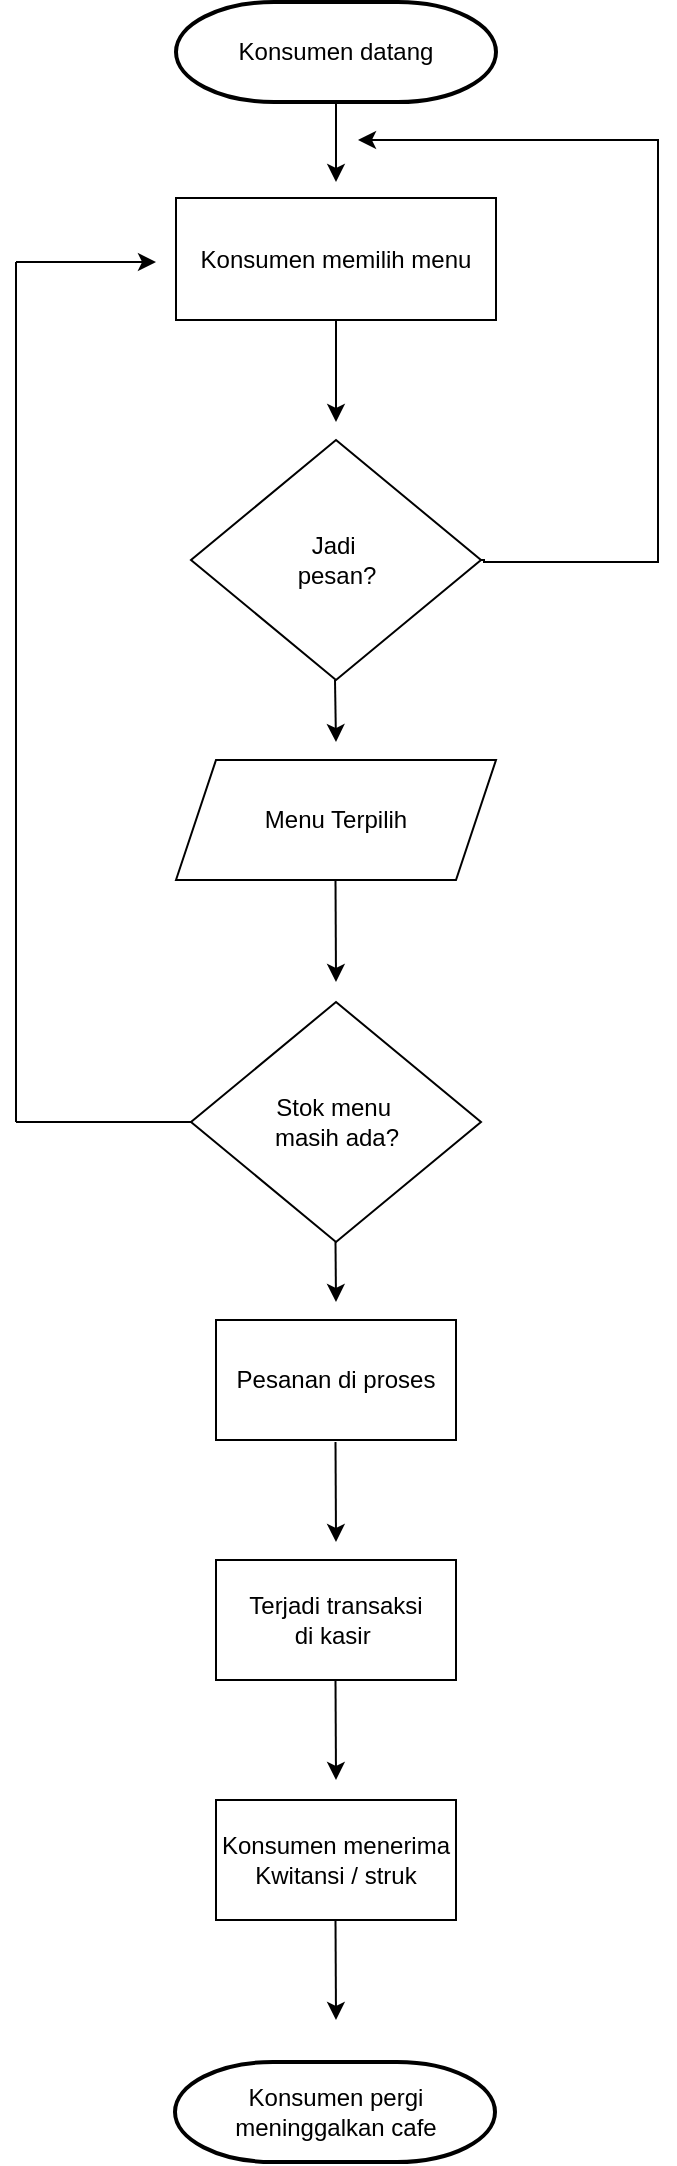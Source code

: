 <mxfile version="21.6.9" type="device" pages="6">
  <diagram id="Z756x43-DZ749pd4I7UL" name="Page-1">
    <mxGraphModel dx="1434" dy="780" grid="1" gridSize="10" guides="1" tooltips="1" connect="1" arrows="1" fold="1" page="1" pageScale="1" pageWidth="850" pageHeight="1100" math="0" shadow="0">
      <root>
        <mxCell id="0" />
        <mxCell id="1" parent="0" />
        <mxCell id="pgGPq2Z8AKNx21E-1-q1-2" value="Konsumen datang" style="strokeWidth=2;html=1;shape=mxgraph.flowchart.terminator;whiteSpace=wrap;" parent="1" vertex="1">
          <mxGeometry x="320" y="40" width="160" height="50" as="geometry" />
        </mxCell>
        <mxCell id="pgGPq2Z8AKNx21E-1-q1-4" value="" style="endArrow=classic;html=1;rounded=0;exitX=0.5;exitY=1;exitDx=0;exitDy=0;exitPerimeter=0;" parent="1" source="pgGPq2Z8AKNx21E-1-q1-2" edge="1">
          <mxGeometry width="50" height="50" relative="1" as="geometry">
            <mxPoint x="330" y="130" as="sourcePoint" />
            <mxPoint x="400" y="130" as="targetPoint" />
          </mxGeometry>
        </mxCell>
        <mxCell id="pgGPq2Z8AKNx21E-1-q1-5" value="Konsumen memilih menu" style="rounded=0;whiteSpace=wrap;html=1;" parent="1" vertex="1">
          <mxGeometry x="320" y="138" width="160" height="61" as="geometry" />
        </mxCell>
        <mxCell id="pgGPq2Z8AKNx21E-1-q1-6" value="" style="endArrow=classic;html=1;rounded=0;exitX=0.5;exitY=1;exitDx=0;exitDy=0;exitPerimeter=0;" parent="1" edge="1">
          <mxGeometry width="50" height="50" relative="1" as="geometry">
            <mxPoint x="400" y="199" as="sourcePoint" />
            <mxPoint x="400" y="250" as="targetPoint" />
          </mxGeometry>
        </mxCell>
        <mxCell id="pgGPq2Z8AKNx21E-1-q1-8" value="Jadi&amp;nbsp;&lt;br&gt;pesan?" style="rhombus;whiteSpace=wrap;html=1;" parent="1" vertex="1">
          <mxGeometry x="327.5" y="259" width="145" height="120" as="geometry" />
        </mxCell>
        <mxCell id="pgGPq2Z8AKNx21E-1-q1-9" value="" style="edgeStyle=segmentEdgeStyle;endArrow=classic;html=1;rounded=0;" parent="1" source="pgGPq2Z8AKNx21E-1-q1-8" edge="1">
          <mxGeometry width="50" height="50" relative="1" as="geometry">
            <mxPoint x="471" y="389" as="sourcePoint" />
            <mxPoint x="411" y="109" as="targetPoint" />
            <Array as="points">
              <mxPoint x="474" y="319" />
              <mxPoint x="561" y="320" />
              <mxPoint x="561" y="109" />
            </Array>
          </mxGeometry>
        </mxCell>
        <mxCell id="pgGPq2Z8AKNx21E-1-q1-10" value="" style="endArrow=classic;html=1;rounded=0;exitX=0.5;exitY=1;exitDx=0;exitDy=0;exitPerimeter=0;" parent="1" edge="1">
          <mxGeometry width="50" height="50" relative="1" as="geometry">
            <mxPoint x="399.5" y="379" as="sourcePoint" />
            <mxPoint x="400" y="410" as="targetPoint" />
          </mxGeometry>
        </mxCell>
        <mxCell id="pgGPq2Z8AKNx21E-1-q1-11" value="Menu Terpilih" style="shape=parallelogram;perimeter=parallelogramPerimeter;whiteSpace=wrap;html=1;fixedSize=1;" parent="1" vertex="1">
          <mxGeometry x="320" y="419" width="160" height="60" as="geometry" />
        </mxCell>
        <mxCell id="pgGPq2Z8AKNx21E-1-q1-13" value="Stok menu&amp;nbsp;&lt;br&gt;masih ada?" style="rhombus;whiteSpace=wrap;html=1;" parent="1" vertex="1">
          <mxGeometry x="327.5" y="540" width="145" height="120" as="geometry" />
        </mxCell>
        <mxCell id="pgGPq2Z8AKNx21E-1-q1-14" value="" style="endArrow=classic;html=1;rounded=0;exitX=0.5;exitY=1;exitDx=0;exitDy=0;exitPerimeter=0;" parent="1" edge="1">
          <mxGeometry width="50" height="50" relative="1" as="geometry">
            <mxPoint x="399.75" y="479" as="sourcePoint" />
            <mxPoint x="400" y="530" as="targetPoint" />
          </mxGeometry>
        </mxCell>
        <mxCell id="pgGPq2Z8AKNx21E-1-q1-15" value="" style="endArrow=classic;html=1;rounded=0;exitX=0.5;exitY=1;exitDx=0;exitDy=0;exitPerimeter=0;" parent="1" edge="1">
          <mxGeometry width="50" height="50" relative="1" as="geometry">
            <mxPoint x="399.75" y="660" as="sourcePoint" />
            <mxPoint x="400" y="690" as="targetPoint" />
          </mxGeometry>
        </mxCell>
        <mxCell id="pgGPq2Z8AKNx21E-1-q1-16" value="Pesanan di proses" style="rounded=0;whiteSpace=wrap;html=1;" parent="1" vertex="1">
          <mxGeometry x="340" y="699" width="120" height="60" as="geometry" />
        </mxCell>
        <mxCell id="pgGPq2Z8AKNx21E-1-q1-17" value="" style="endArrow=classic;html=1;rounded=0;exitX=0.5;exitY=1;exitDx=0;exitDy=0;exitPerimeter=0;" parent="1" edge="1">
          <mxGeometry width="50" height="50" relative="1" as="geometry">
            <mxPoint x="399.75" y="760" as="sourcePoint" />
            <mxPoint x="400" y="810" as="targetPoint" />
          </mxGeometry>
        </mxCell>
        <mxCell id="pgGPq2Z8AKNx21E-1-q1-18" value="Terjadi transaksi&lt;br&gt;di kasir&amp;nbsp;" style="rounded=0;whiteSpace=wrap;html=1;" parent="1" vertex="1">
          <mxGeometry x="340" y="819" width="120" height="60" as="geometry" />
        </mxCell>
        <mxCell id="pgGPq2Z8AKNx21E-1-q1-20" value="" style="endArrow=classic;html=1;rounded=0;exitX=0.5;exitY=1;exitDx=0;exitDy=0;exitPerimeter=0;" parent="1" edge="1">
          <mxGeometry width="50" height="50" relative="1" as="geometry">
            <mxPoint x="399.75" y="879" as="sourcePoint" />
            <mxPoint x="400" y="929" as="targetPoint" />
          </mxGeometry>
        </mxCell>
        <mxCell id="pgGPq2Z8AKNx21E-1-q1-21" value="Konsumen menerima&lt;br&gt;Kwitansi / struk" style="rounded=0;whiteSpace=wrap;html=1;" parent="1" vertex="1">
          <mxGeometry x="340" y="939" width="120" height="60" as="geometry" />
        </mxCell>
        <mxCell id="pgGPq2Z8AKNx21E-1-q1-22" value="" style="endArrow=classic;html=1;rounded=0;exitX=0.5;exitY=1;exitDx=0;exitDy=0;exitPerimeter=0;" parent="1" edge="1">
          <mxGeometry width="50" height="50" relative="1" as="geometry">
            <mxPoint x="399.75" y="999" as="sourcePoint" />
            <mxPoint x="400" y="1049" as="targetPoint" />
          </mxGeometry>
        </mxCell>
        <mxCell id="pgGPq2Z8AKNx21E-1-q1-23" value="Konsumen pergi meninggalkan cafe" style="strokeWidth=2;html=1;shape=mxgraph.flowchart.terminator;whiteSpace=wrap;" parent="1" vertex="1">
          <mxGeometry x="319.5" y="1070" width="160" height="50" as="geometry" />
        </mxCell>
        <mxCell id="pgGPq2Z8AKNx21E-1-q1-25" value="" style="endArrow=classic;html=1;rounded=0;" parent="1" edge="1">
          <mxGeometry width="50" height="50" relative="1" as="geometry">
            <mxPoint x="240" y="170" as="sourcePoint" />
            <mxPoint x="310" y="170" as="targetPoint" />
          </mxGeometry>
        </mxCell>
        <mxCell id="pgGPq2Z8AKNx21E-1-q1-27" value="" style="endArrow=none;html=1;rounded=0;" parent="1" edge="1">
          <mxGeometry width="50" height="50" relative="1" as="geometry">
            <mxPoint x="240" y="600" as="sourcePoint" />
            <mxPoint x="240" y="170" as="targetPoint" />
          </mxGeometry>
        </mxCell>
        <mxCell id="pgGPq2Z8AKNx21E-1-q1-28" value="" style="endArrow=none;html=1;rounded=0;entryX=0;entryY=0.5;entryDx=0;entryDy=0;" parent="1" target="pgGPq2Z8AKNx21E-1-q1-13" edge="1">
          <mxGeometry width="50" height="50" relative="1" as="geometry">
            <mxPoint x="240" y="600" as="sourcePoint" />
            <mxPoint x="290" y="550" as="targetPoint" />
          </mxGeometry>
        </mxCell>
      </root>
    </mxGraphModel>
  </diagram>
  <diagram id="pzgHM-iA_GO_rEAdLJRz" name="Page-3">
    <mxGraphModel dx="554" dy="1556" grid="1" gridSize="10" guides="1" tooltips="1" connect="1" arrows="1" fold="1" page="0" pageScale="1" pageWidth="850" pageHeight="1100" math="0" shadow="0">
      <root>
        <mxCell id="0" />
        <mxCell id="1" parent="0" />
        <mxCell id="xDpnUKjmT7deMHmzU6cJ-1" value="Mulai&amp;nbsp;" style="ellipse;whiteSpace=wrap;html=1;" vertex="1" parent="1">
          <mxGeometry x="1000" y="-720" width="160" height="80" as="geometry" />
        </mxCell>
        <mxCell id="xDpnUKjmT7deMHmzU6cJ-2" value="" style="endArrow=classic;html=1;rounded=0;exitX=0.5;exitY=1;exitDx=0;exitDy=0;" edge="1" parent="1" source="xDpnUKjmT7deMHmzU6cJ-1">
          <mxGeometry width="50" height="50" relative="1" as="geometry">
            <mxPoint x="1040" y="-340" as="sourcePoint" />
            <mxPoint x="1080" y="-590" as="targetPoint" />
          </mxGeometry>
        </mxCell>
        <mxCell id="xDpnUKjmT7deMHmzU6cJ-3" value="Masukan alas, tinggi&amp;nbsp;" style="shape=parallelogram;perimeter=parallelogramPerimeter;whiteSpace=wrap;html=1;fixedSize=1;" vertex="1" parent="1">
          <mxGeometry x="1000" y="-580" width="160" height="60" as="geometry" />
        </mxCell>
        <mxCell id="xDpnUKjmT7deMHmzU6cJ-4" value="" style="endArrow=classic;html=1;rounded=0;exitX=0.5;exitY=1;exitDx=0;exitDy=0;" edge="1" parent="1">
          <mxGeometry width="50" height="50" relative="1" as="geometry">
            <mxPoint x="1080" y="-520" as="sourcePoint" />
            <mxPoint x="1080" y="-470" as="targetPoint" />
          </mxGeometry>
        </mxCell>
        <mxCell id="xDpnUKjmT7deMHmzU6cJ-5" value="Hitung alas * tinggi" style="rounded=0;whiteSpace=wrap;html=1;" vertex="1" parent="1">
          <mxGeometry x="1000" y="-460" width="161" height="60" as="geometry" />
        </mxCell>
        <mxCell id="xDpnUKjmT7deMHmzU6cJ-6" value="" style="endArrow=classic;html=1;rounded=0;exitX=0.5;exitY=1;exitDx=0;exitDy=0;" edge="1" parent="1">
          <mxGeometry width="50" height="50" relative="1" as="geometry">
            <mxPoint x="1080" y="-400" as="sourcePoint" />
            <mxPoint x="1080" y="-350" as="targetPoint" />
          </mxGeometry>
        </mxCell>
        <mxCell id="xDpnUKjmT7deMHmzU6cJ-7" value="Cetak Luas&amp;nbsp;" style="shape=parallelogram;perimeter=parallelogramPerimeter;whiteSpace=wrap;html=1;fixedSize=1;" vertex="1" parent="1">
          <mxGeometry x="1000" y="-340" width="160" height="60" as="geometry" />
        </mxCell>
        <mxCell id="xDpnUKjmT7deMHmzU6cJ-8" value="" style="endArrow=classic;html=1;rounded=0;exitX=0.5;exitY=1;exitDx=0;exitDy=0;" edge="1" parent="1">
          <mxGeometry width="50" height="50" relative="1" as="geometry">
            <mxPoint x="1079.52" y="-280" as="sourcePoint" />
            <mxPoint x="1079.52" y="-230" as="targetPoint" />
          </mxGeometry>
        </mxCell>
        <mxCell id="xDpnUKjmT7deMHmzU6cJ-9" value="Selesai" style="ellipse;whiteSpace=wrap;html=1;" vertex="1" parent="1">
          <mxGeometry x="1001" y="-220" width="160" height="80" as="geometry" />
        </mxCell>
        <mxCell id="xDpnUKjmT7deMHmzU6cJ-10" value="Misal :&amp;nbsp;&lt;br&gt;Alas = 10, tinggi = 5" style="text;html=1;align=center;verticalAlign=middle;resizable=0;points=[];autosize=1;strokeColor=none;fillColor=none;" vertex="1" parent="1">
          <mxGeometry x="1150" y="-660" width="130" height="40" as="geometry" />
        </mxCell>
      </root>
    </mxGraphModel>
  </diagram>
  <diagram id="V01mY8zDv4HSwyUm9S72" name="Page-4">
    <mxGraphModel dx="2588" dy="1622" grid="1" gridSize="10" guides="1" tooltips="1" connect="1" arrows="1" fold="1" page="0" pageScale="1" pageWidth="850" pageHeight="1100" math="0" shadow="0">
      <root>
        <mxCell id="0" />
        <mxCell id="1" parent="0" />
        <mxCell id="9phm-5l3cDTvpldQSCSM-3" value="" style="endArrow=classic;html=1;rounded=0;exitX=0.5;exitY=1;exitDx=0;exitDy=0;" edge="1" parent="1">
          <mxGeometry width="50" height="50" relative="1" as="geometry">
            <mxPoint x="200" y="-1" as="sourcePoint" />
            <mxPoint x="200" y="50" as="targetPoint" />
          </mxGeometry>
        </mxCell>
        <mxCell id="9phm-5l3cDTvpldQSCSM-5" value="Mulai" style="ellipse;whiteSpace=wrap;html=1;" vertex="1" parent="1">
          <mxGeometry x="120" y="-80" width="160" height="80" as="geometry" />
        </mxCell>
        <mxCell id="9phm-5l3cDTvpldQSCSM-6" value="Memilih asal dan tujuan" style="shape=parallelogram;perimeter=parallelogramPerimeter;whiteSpace=wrap;html=1;fixedSize=1;" vertex="1" parent="1">
          <mxGeometry x="120" y="60" width="160" height="60" as="geometry" />
        </mxCell>
        <mxCell id="9phm-5l3cDTvpldQSCSM-7" value="" style="endArrow=classic;html=1;rounded=0;exitX=0.5;exitY=1;exitDx=0;exitDy=0;" edge="1" parent="1">
          <mxGeometry width="50" height="50" relative="1" as="geometry">
            <mxPoint x="199.5" y="120" as="sourcePoint" />
            <mxPoint x="199.5" y="171" as="targetPoint" />
          </mxGeometry>
        </mxCell>
        <mxCell id="9phm-5l3cDTvpldQSCSM-8" value="Memilih jenis&amp;nbsp;&lt;br&gt;perjalanan" style="rhombus;whiteSpace=wrap;html=1;" vertex="1" parent="1">
          <mxGeometry x="135" y="185" width="130" height="110" as="geometry" />
        </mxCell>
        <mxCell id="9phm-5l3cDTvpldQSCSM-9" value="" style="edgeStyle=segmentEdgeStyle;endArrow=classic;html=1;rounded=0;" edge="1" parent="1">
          <mxGeometry width="50" height="50" relative="1" as="geometry">
            <mxPoint x="265" y="240" as="sourcePoint" />
            <mxPoint x="440" y="330" as="targetPoint" />
          </mxGeometry>
        </mxCell>
        <mxCell id="9phm-5l3cDTvpldQSCSM-10" value="" style="endArrow=classic;html=1;rounded=0;exitX=0.5;exitY=1;exitDx=0;exitDy=0;" edge="1" parent="1">
          <mxGeometry width="50" height="50" relative="1" as="geometry">
            <mxPoint x="199.58" y="295" as="sourcePoint" />
            <mxPoint x="200" y="330" as="targetPoint" />
          </mxGeometry>
        </mxCell>
        <mxCell id="9phm-5l3cDTvpldQSCSM-11" value="Pulang - pergi" style="shape=parallelogram;perimeter=parallelogramPerimeter;whiteSpace=wrap;html=1;fixedSize=1;" vertex="1" parent="1">
          <mxGeometry x="120" y="340" width="160" height="60" as="geometry" />
        </mxCell>
        <mxCell id="9phm-5l3cDTvpldQSCSM-12" value="" style="endArrow=classic;html=1;rounded=0;exitX=0.5;exitY=1;exitDx=0;exitDy=0;" edge="1" parent="1">
          <mxGeometry width="50" height="50" relative="1" as="geometry">
            <mxPoint x="199.58" y="400" as="sourcePoint" />
            <mxPoint x="199.58" y="451" as="targetPoint" />
          </mxGeometry>
        </mxCell>
        <mxCell id="9phm-5l3cDTvpldQSCSM-13" value="Mengisi tanggal, bulan&lt;br&gt;dan tahun keberangkatan&lt;br&gt;dan tanggal, bulan, tahun&lt;br&gt;kembali&amp;nbsp;" style="shape=parallelogram;perimeter=parallelogramPerimeter;whiteSpace=wrap;html=1;fixedSize=1;" vertex="1" parent="1">
          <mxGeometry x="120" y="460" width="160" height="100" as="geometry" />
        </mxCell>
        <mxCell id="9phm-5l3cDTvpldQSCSM-14" value="" style="endArrow=classic;html=1;rounded=0;exitX=0.5;exitY=1;exitDx=0;exitDy=0;" edge="1" parent="1">
          <mxGeometry width="50" height="50" relative="1" as="geometry">
            <mxPoint x="199.58" y="560" as="sourcePoint" />
            <mxPoint x="199.58" y="611" as="targetPoint" />
          </mxGeometry>
        </mxCell>
        <mxCell id="9phm-5l3cDTvpldQSCSM-15" value="Validasi tanggal" style="rhombus;whiteSpace=wrap;html=1;" vertex="1" parent="1">
          <mxGeometry x="135" y="625" width="130" height="110" as="geometry" />
        </mxCell>
        <mxCell id="9phm-5l3cDTvpldQSCSM-17" value="" style="endArrow=classic;html=1;rounded=0;exitX=0.5;exitY=1;exitDx=0;exitDy=0;" edge="1" parent="1">
          <mxGeometry width="50" height="50" relative="1" as="geometry">
            <mxPoint x="199.78" y="735" as="sourcePoint" />
            <mxPoint x="200.2" y="770" as="targetPoint" />
          </mxGeometry>
        </mxCell>
        <mxCell id="9phm-5l3cDTvpldQSCSM-18" value="Valid" style="text;html=1;align=center;verticalAlign=middle;resizable=0;points=[];autosize=1;strokeColor=none;fillColor=none;" vertex="1" parent="1">
          <mxGeometry x="190" y="735" width="50" height="30" as="geometry" />
        </mxCell>
        <mxCell id="9phm-5l3cDTvpldQSCSM-19" value="Menentukan jumlah tiket&amp;nbsp;&lt;br&gt;dan jenis penumpang" style="shape=parallelogram;perimeter=parallelogramPerimeter;whiteSpace=wrap;html=1;fixedSize=1;" vertex="1" parent="1">
          <mxGeometry x="120" y="780" width="160" height="60" as="geometry" />
        </mxCell>
        <mxCell id="9phm-5l3cDTvpldQSCSM-20" value="" style="endArrow=classic;html=1;rounded=0;exitX=0.5;exitY=1;exitDx=0;exitDy=0;" edge="1" parent="1">
          <mxGeometry width="50" height="50" relative="1" as="geometry">
            <mxPoint x="199.78" y="840" as="sourcePoint" />
            <mxPoint x="199.78" y="891" as="targetPoint" />
          </mxGeometry>
        </mxCell>
        <mxCell id="9phm-5l3cDTvpldQSCSM-21" value="Memilih kelas&amp;nbsp;&lt;br&gt;penerbangan&amp;nbsp;" style="shape=parallelogram;perimeter=parallelogramPerimeter;whiteSpace=wrap;html=1;fixedSize=1;" vertex="1" parent="1">
          <mxGeometry x="120" y="900" width="160" height="60" as="geometry" />
        </mxCell>
        <mxCell id="9phm-5l3cDTvpldQSCSM-22" value="" style="endArrow=classic;html=1;rounded=0;exitX=0.5;exitY=1;exitDx=0;exitDy=0;" edge="1" parent="1">
          <mxGeometry width="50" height="50" relative="1" as="geometry">
            <mxPoint x="199.78" y="960" as="sourcePoint" />
            <mxPoint x="199.78" y="1011" as="targetPoint" />
          </mxGeometry>
        </mxCell>
        <mxCell id="9phm-5l3cDTvpldQSCSM-24" value="Perhitungan total bayar" style="rounded=0;whiteSpace=wrap;html=1;" vertex="1" parent="1">
          <mxGeometry x="130" y="1020" width="150" height="60" as="geometry" />
        </mxCell>
        <mxCell id="9phm-5l3cDTvpldQSCSM-25" value="" style="endArrow=classic;html=1;rounded=0;exitX=0.5;exitY=1;exitDx=0;exitDy=0;" edge="1" parent="1">
          <mxGeometry width="50" height="50" relative="1" as="geometry">
            <mxPoint x="199.74" y="1080" as="sourcePoint" />
            <mxPoint x="199.74" y="1131" as="targetPoint" />
          </mxGeometry>
        </mxCell>
        <mxCell id="9phm-5l3cDTvpldQSCSM-27" value="Setuju atau&amp;nbsp;&lt;br&gt;batal" style="rhombus;whiteSpace=wrap;html=1;" vertex="1" parent="1">
          <mxGeometry x="135" y="1145" width="130" height="110" as="geometry" />
        </mxCell>
        <mxCell id="9phm-5l3cDTvpldQSCSM-31" value="" style="edgeStyle=elbowEdgeStyle;elbow=vertical;endArrow=classic;html=1;rounded=0;" edge="1" parent="1">
          <mxGeometry width="50" height="50" relative="1" as="geometry">
            <mxPoint x="200" y="1280" as="sourcePoint" />
            <mxPoint x="360" y="1330" as="targetPoint" />
            <Array as="points">
              <mxPoint x="280" y="1280" />
            </Array>
          </mxGeometry>
        </mxCell>
        <mxCell id="9phm-5l3cDTvpldQSCSM-32" value="" style="edgeStyle=elbowEdgeStyle;elbow=vertical;endArrow=classic;html=1;rounded=0;" edge="1" parent="1">
          <mxGeometry width="50" height="50" relative="1" as="geometry">
            <mxPoint x="200" y="1255" as="sourcePoint" />
            <mxPoint x="40" y="1330" as="targetPoint" />
            <Array as="points">
              <mxPoint x="160" y="1280" />
            </Array>
          </mxGeometry>
        </mxCell>
        <mxCell id="9phm-5l3cDTvpldQSCSM-43" value="Setuju" style="shape=parallelogram;perimeter=parallelogramPerimeter;whiteSpace=wrap;html=1;fixedSize=1;" vertex="1" parent="1">
          <mxGeometry x="280" y="1340" width="160" height="60" as="geometry" />
        </mxCell>
        <mxCell id="9phm-5l3cDTvpldQSCSM-44" value="Batal" style="shape=parallelogram;perimeter=parallelogramPerimeter;whiteSpace=wrap;html=1;fixedSize=1;" vertex="1" parent="1">
          <mxGeometry x="-40" y="1340" width="160" height="60" as="geometry" />
        </mxCell>
        <mxCell id="9phm-5l3cDTvpldQSCSM-47" value="" style="edgeStyle=elbowEdgeStyle;elbow=horizontal;endArrow=classic;html=1;rounded=0;" edge="1" parent="1">
          <mxGeometry width="50" height="50" relative="1" as="geometry">
            <mxPoint x="360" y="1400" as="sourcePoint" />
            <mxPoint x="300" y="1640" as="targetPoint" />
            <Array as="points">
              <mxPoint x="360" y="1570" />
            </Array>
          </mxGeometry>
        </mxCell>
        <mxCell id="9phm-5l3cDTvpldQSCSM-48" value="Selesai" style="ellipse;whiteSpace=wrap;html=1;" vertex="1" parent="1">
          <mxGeometry x="120" y="1592" width="160" height="80" as="geometry" />
        </mxCell>
        <mxCell id="9phm-5l3cDTvpldQSCSM-50" value="" style="endArrow=classic;html=1;rounded=0;exitX=0.5;exitY=1;exitDx=0;exitDy=0;" edge="1" parent="1">
          <mxGeometry width="50" height="50" relative="1" as="geometry">
            <mxPoint x="39.69" y="1400" as="sourcePoint" />
            <mxPoint x="40" y="1450" as="targetPoint" />
          </mxGeometry>
        </mxCell>
        <mxCell id="9phm-5l3cDTvpldQSCSM-51" value="Mengulangi atau&amp;nbsp;&lt;br&gt;selesai" style="rhombus;whiteSpace=wrap;html=1;" vertex="1" parent="1">
          <mxGeometry x="-25" y="1465" width="130" height="110" as="geometry" />
        </mxCell>
        <mxCell id="9phm-5l3cDTvpldQSCSM-52" value="" style="edgeStyle=elbowEdgeStyle;elbow=horizontal;endArrow=classic;html=1;rounded=0;" edge="1" parent="1">
          <mxGeometry width="50" height="50" relative="1" as="geometry">
            <mxPoint x="40" y="1575" as="sourcePoint" />
            <mxPoint x="100" y="1640" as="targetPoint" />
            <Array as="points">
              <mxPoint x="40" y="1617" />
            </Array>
          </mxGeometry>
        </mxCell>
        <mxCell id="9phm-5l3cDTvpldQSCSM-53" value="" style="edgeStyle=elbowEdgeStyle;elbow=horizontal;endArrow=classic;html=1;rounded=0;exitX=0.038;exitY=0.5;exitDx=0;exitDy=0;exitPerimeter=0;" edge="1" parent="1">
          <mxGeometry width="50" height="50" relative="1" as="geometry">
            <mxPoint x="-25.06" y="1520" as="sourcePoint" />
            <mxPoint x="175" y="40" as="targetPoint" />
            <Array as="points">
              <mxPoint x="-55" y="870" />
            </Array>
          </mxGeometry>
        </mxCell>
        <mxCell id="9phm-5l3cDTvpldQSCSM-54" value="Satu arah&amp;nbsp;" style="shape=parallelogram;perimeter=parallelogramPerimeter;whiteSpace=wrap;html=1;fixedSize=1;" vertex="1" parent="1">
          <mxGeometry x="360" y="340" width="160" height="60" as="geometry" />
        </mxCell>
        <mxCell id="9phm-5l3cDTvpldQSCSM-55" value="Mengisi tanggal, bulan&lt;br&gt;dan tahun keberangkatan&lt;br&gt;saja&amp;nbsp;" style="shape=parallelogram;perimeter=parallelogramPerimeter;whiteSpace=wrap;html=1;fixedSize=1;" vertex="1" parent="1">
          <mxGeometry x="360" y="460" width="160" height="100" as="geometry" />
        </mxCell>
        <mxCell id="9phm-5l3cDTvpldQSCSM-56" value="" style="endArrow=classic;html=1;rounded=0;exitX=0.5;exitY=1;exitDx=0;exitDy=0;" edge="1" parent="1">
          <mxGeometry width="50" height="50" relative="1" as="geometry">
            <mxPoint x="440.0" y="400.0" as="sourcePoint" />
            <mxPoint x="440.0" y="451" as="targetPoint" />
          </mxGeometry>
        </mxCell>
        <mxCell id="9phm-5l3cDTvpldQSCSM-57" value="" style="edgeStyle=elbowEdgeStyle;elbow=vertical;endArrow=classic;html=1;rounded=0;exitX=0.5;exitY=1;exitDx=0;exitDy=0;" edge="1" parent="1" source="9phm-5l3cDTvpldQSCSM-55">
          <mxGeometry width="50" height="50" relative="1" as="geometry">
            <mxPoint x="440" y="600" as="sourcePoint" />
            <mxPoint x="280" y="810" as="targetPoint" />
            <Array as="points">
              <mxPoint x="440" y="810" />
            </Array>
          </mxGeometry>
        </mxCell>
        <mxCell id="9phm-5l3cDTvpldQSCSM-61" value="" style="endArrow=none;html=1;rounded=0;" edge="1" parent="1">
          <mxGeometry width="50" height="50" relative="1" as="geometry">
            <mxPoint x="80" y="680" as="sourcePoint" />
            <mxPoint x="135" y="680" as="targetPoint" />
          </mxGeometry>
        </mxCell>
        <mxCell id="9phm-5l3cDTvpldQSCSM-62" value="" style="endArrow=none;html=1;rounded=0;" edge="1" parent="1">
          <mxGeometry width="50" height="50" relative="1" as="geometry">
            <mxPoint x="80" y="680" as="sourcePoint" />
            <mxPoint x="80" y="520" as="targetPoint" />
          </mxGeometry>
        </mxCell>
        <mxCell id="9phm-5l3cDTvpldQSCSM-63" value="" style="endArrow=classic;html=1;rounded=0;" edge="1" parent="1">
          <mxGeometry width="50" height="50" relative="1" as="geometry">
            <mxPoint x="80" y="520" as="sourcePoint" />
            <mxPoint x="120" y="520" as="targetPoint" />
          </mxGeometry>
        </mxCell>
        <mxCell id="9phm-5l3cDTvpldQSCSM-64" value="Tidak Valid" style="text;html=1;align=center;verticalAlign=middle;resizable=0;points=[];autosize=1;strokeColor=none;fillColor=none;rotation=270;" vertex="1" parent="1">
          <mxGeometry x="30" y="625" width="80" height="30" as="geometry" />
        </mxCell>
      </root>
    </mxGraphModel>
  </diagram>
  <diagram id="0NisFsTTbS_IojufabZb" name="Page-5">
    <mxGraphModel dx="1434" dy="780" grid="1" gridSize="10" guides="1" tooltips="1" connect="1" arrows="1" fold="1" page="1" pageScale="1" pageWidth="850" pageHeight="1100" background="#ffffff" math="0" shadow="0">
      <root>
        <mxCell id="0" />
        <mxCell id="1" parent="0" />
        <mxCell id="5tYa2flWt76zjcye09MV-1" value="" style="endArrow=none;html=1;rounded=0;" parent="1" edge="1">
          <mxGeometry width="50" height="50" relative="1" as="geometry">
            <mxPoint x="200" y="200" as="sourcePoint" />
            <mxPoint x="280" y="120" as="targetPoint" />
          </mxGeometry>
        </mxCell>
        <mxCell id="5tYa2flWt76zjcye09MV-2" value="" style="endArrow=none;html=1;rounded=0;" parent="1" edge="1">
          <mxGeometry width="50" height="50" relative="1" as="geometry">
            <mxPoint x="280" y="120" as="sourcePoint" />
            <mxPoint x="440" y="120" as="targetPoint" />
          </mxGeometry>
        </mxCell>
        <mxCell id="5tYa2flWt76zjcye09MV-3" value="" style="endArrow=none;html=1;rounded=0;" parent="1" edge="1">
          <mxGeometry width="50" height="50" relative="1" as="geometry">
            <mxPoint x="440" y="120" as="sourcePoint" />
            <mxPoint x="520" y="200" as="targetPoint" />
          </mxGeometry>
        </mxCell>
        <mxCell id="5tYa2flWt76zjcye09MV-4" value="" style="endArrow=none;html=1;rounded=0;" parent="1" edge="1">
          <mxGeometry width="50" height="50" relative="1" as="geometry">
            <mxPoint x="360" y="480" as="sourcePoint" />
            <mxPoint x="520" y="200" as="targetPoint" />
          </mxGeometry>
        </mxCell>
        <mxCell id="5tYa2flWt76zjcye09MV-6" value="" style="endArrow=none;html=1;rounded=0;" parent="1" edge="1">
          <mxGeometry width="50" height="50" relative="1" as="geometry">
            <mxPoint x="360" y="490" as="sourcePoint" />
            <mxPoint x="200" y="200" as="targetPoint" />
          </mxGeometry>
        </mxCell>
        <mxCell id="5tYa2flWt76zjcye09MV-7" value="" style="endArrow=none;html=1;rounded=0;" parent="1" edge="1">
          <mxGeometry width="50" height="50" relative="1" as="geometry">
            <mxPoint x="360" y="480" as="sourcePoint" />
            <mxPoint x="360" y="120" as="targetPoint" />
          </mxGeometry>
        </mxCell>
      </root>
    </mxGraphModel>
  </diagram>
  <diagram id="SSg6qOPQAe-7OfIJq63i" name="Page-6">
    <mxGraphModel dx="1247" dy="678" grid="1" gridSize="10" guides="1" tooltips="1" connect="1" arrows="1" fold="1" page="1" pageScale="1" pageWidth="850" pageHeight="1100" math="0" shadow="0">
      <root>
        <mxCell id="0" />
        <mxCell id="1" parent="0" />
        <mxCell id="pQlaXe8Y4_zJN44WEb3q-2" value="Mulai" style="strokeWidth=2;html=1;shape=mxgraph.flowchart.start_1;whiteSpace=wrap;" vertex="1" parent="1">
          <mxGeometry x="350" y="60" width="100" height="60" as="geometry" />
        </mxCell>
        <mxCell id="pQlaXe8Y4_zJN44WEb3q-3" value="" style="edgeStyle=segmentEdgeStyle;endArrow=classic;html=1;curved=0;rounded=0;endSize=8;startSize=8;" edge="1" parent="1">
          <mxGeometry width="50" height="50" relative="1" as="geometry">
            <mxPoint x="400" y="120" as="sourcePoint" />
            <mxPoint x="400" y="200" as="targetPoint" />
          </mxGeometry>
        </mxCell>
        <mxCell id="pQlaXe8Y4_zJN44WEb3q-4" value="Datang ke Bagian Pendaftaran" style="rounded=1;whiteSpace=wrap;html=1;absoluteArcSize=1;arcSize=14;strokeWidth=2;" vertex="1" parent="1">
          <mxGeometry x="280" y="210" width="240" height="40" as="geometry" />
        </mxCell>
        <mxCell id="pQlaXe8Y4_zJN44WEb3q-6" value="" style="edgeStyle=segmentEdgeStyle;endArrow=classic;html=1;curved=0;rounded=0;endSize=8;startSize=8;exitX=0.5;exitY=1;exitDx=0;exitDy=0;" edge="1" parent="1" source="pQlaXe8Y4_zJN44WEb3q-4">
          <mxGeometry width="50" height="50" relative="1" as="geometry">
            <mxPoint x="480" y="400" as="sourcePoint" />
            <mxPoint x="400" y="320" as="targetPoint" />
          </mxGeometry>
        </mxCell>
        <mxCell id="pQlaXe8Y4_zJN44WEb3q-7" value="Membeli Formulir" style="shape=parallelogram;html=1;strokeWidth=2;perimeter=parallelogramPerimeter;whiteSpace=wrap;rounded=1;arcSize=12;size=0.23;" vertex="1" parent="1">
          <mxGeometry x="280" y="330" width="240" height="50" as="geometry" />
        </mxCell>
        <mxCell id="pQlaXe8Y4_zJN44WEb3q-9" value="" style="edgeStyle=segmentEdgeStyle;endArrow=classic;html=1;curved=0;rounded=0;endSize=8;startSize=8;exitX=0.5;exitY=1;exitDx=0;exitDy=0;" edge="1" parent="1" source="pQlaXe8Y4_zJN44WEb3q-7">
          <mxGeometry width="50" height="50" relative="1" as="geometry">
            <mxPoint x="480" y="400" as="sourcePoint" />
            <mxPoint x="400" y="440" as="targetPoint" />
          </mxGeometry>
        </mxCell>
        <mxCell id="pQlaXe8Y4_zJN44WEb3q-10" value="Mengikuti Tes" style="shape=parallelogram;html=1;strokeWidth=2;perimeter=parallelogramPerimeter;whiteSpace=wrap;rounded=1;arcSize=12;size=0.23;" vertex="1" parent="1">
          <mxGeometry x="280" y="450" width="240" height="50" as="geometry" />
        </mxCell>
        <mxCell id="pQlaXe8Y4_zJN44WEb3q-12" value="" style="edgeStyle=segmentEdgeStyle;endArrow=classic;html=1;curved=0;rounded=0;endSize=8;startSize=8;exitX=0.5;exitY=1;exitDx=0;exitDy=0;" edge="1" parent="1" source="pQlaXe8Y4_zJN44WEb3q-10">
          <mxGeometry width="50" height="50" relative="1" as="geometry">
            <mxPoint x="480" y="400" as="sourcePoint" />
            <mxPoint x="400" y="560" as="targetPoint" />
          </mxGeometry>
        </mxCell>
        <mxCell id="pQlaXe8Y4_zJN44WEb3q-15" value="Mengumpulkan Persyaratan" style="shape=parallelogram;html=1;strokeWidth=2;perimeter=parallelogramPerimeter;whiteSpace=wrap;rounded=1;arcSize=12;size=0.23;" vertex="1" parent="1">
          <mxGeometry x="280" y="570" width="240" height="50" as="geometry" />
        </mxCell>
        <mxCell id="pQlaXe8Y4_zJN44WEb3q-16" value="" style="edgeStyle=segmentEdgeStyle;endArrow=classic;html=1;curved=0;rounded=0;endSize=8;startSize=8;exitX=0.5;exitY=1;exitDx=0;exitDy=0;" edge="1" parent="1" source="pQlaXe8Y4_zJN44WEb3q-15">
          <mxGeometry width="50" height="50" relative="1" as="geometry">
            <mxPoint x="480" y="400" as="sourcePoint" />
            <mxPoint x="400" y="680" as="targetPoint" />
          </mxGeometry>
        </mxCell>
        <mxCell id="pQlaXe8Y4_zJN44WEb3q-18" value="Menyerahkan Persyaratan" style="rounded=1;whiteSpace=wrap;html=1;absoluteArcSize=1;arcSize=14;strokeWidth=2;" vertex="1" parent="1">
          <mxGeometry x="280" y="690" width="240" height="40" as="geometry" />
        </mxCell>
        <mxCell id="pQlaXe8Y4_zJN44WEb3q-19" value="" style="edgeStyle=segmentEdgeStyle;endArrow=classic;html=1;curved=0;rounded=0;endSize=8;startSize=8;exitX=0.5;exitY=1;exitDx=0;exitDy=0;" edge="1" parent="1" source="pQlaXe8Y4_zJN44WEb3q-18">
          <mxGeometry width="50" height="50" relative="1" as="geometry">
            <mxPoint x="480" y="650" as="sourcePoint" />
            <mxPoint x="400" y="800" as="targetPoint" />
          </mxGeometry>
        </mxCell>
        <mxCell id="pQlaXe8Y4_zJN44WEb3q-20" value="Lengkap atau Belum" style="strokeWidth=2;html=1;shape=mxgraph.flowchart.decision;whiteSpace=wrap;" vertex="1" parent="1">
          <mxGeometry x="280" y="810" width="240" height="110" as="geometry" />
        </mxCell>
        <mxCell id="pQlaXe8Y4_zJN44WEb3q-21" value="" style="edgeStyle=segmentEdgeStyle;endArrow=classic;html=1;curved=0;rounded=0;endSize=8;startSize=8;exitX=0.5;exitY=1;exitDx=0;exitDy=0;exitPerimeter=0;" edge="1" parent="1" source="pQlaXe8Y4_zJN44WEb3q-20">
          <mxGeometry width="50" height="50" relative="1" as="geometry">
            <mxPoint x="490" y="860" as="sourcePoint" />
            <mxPoint x="400" y="970" as="targetPoint" />
          </mxGeometry>
        </mxCell>
        <mxCell id="pQlaXe8Y4_zJN44WEb3q-22" value="Pengumuman Penerimaan Peserta Didik" style="rounded=1;whiteSpace=wrap;html=1;absoluteArcSize=1;arcSize=14;strokeWidth=2;" vertex="1" parent="1">
          <mxGeometry x="280" y="980" width="240" height="40" as="geometry" />
        </mxCell>
        <mxCell id="pQlaXe8Y4_zJN44WEb3q-23" value="" style="edgeStyle=segmentEdgeStyle;endArrow=classic;html=1;curved=0;rounded=0;endSize=8;startSize=8;exitX=0.5;exitY=1;exitDx=0;exitDy=0;" edge="1" parent="1" source="pQlaXe8Y4_zJN44WEb3q-22">
          <mxGeometry width="50" height="50" relative="1" as="geometry">
            <mxPoint x="490" y="1110" as="sourcePoint" />
            <mxPoint x="400" y="1080" as="targetPoint" />
          </mxGeometry>
        </mxCell>
        <mxCell id="pQlaXe8Y4_zJN44WEb3q-24" value="Mengikuti Orientasi" style="rounded=1;whiteSpace=wrap;html=1;absoluteArcSize=1;arcSize=14;strokeWidth=2;" vertex="1" parent="1">
          <mxGeometry x="280" y="1090" width="240" height="40" as="geometry" />
        </mxCell>
        <mxCell id="pQlaXe8Y4_zJN44WEb3q-25" value="" style="edgeStyle=segmentEdgeStyle;endArrow=classic;html=1;curved=0;rounded=0;endSize=8;startSize=8;exitX=0.5;exitY=1;exitDx=0;exitDy=0;" edge="1" parent="1" source="pQlaXe8Y4_zJN44WEb3q-24">
          <mxGeometry width="50" height="50" relative="1" as="geometry">
            <mxPoint x="490" y="1110" as="sourcePoint" />
            <mxPoint x="400" y="1200" as="targetPoint" />
          </mxGeometry>
        </mxCell>
        <mxCell id="pQlaXe8Y4_zJN44WEb3q-26" value="Sekolah" style="rounded=1;whiteSpace=wrap;html=1;absoluteArcSize=1;arcSize=14;strokeWidth=2;" vertex="1" parent="1">
          <mxGeometry x="280" y="1210" width="240" height="40" as="geometry" />
        </mxCell>
        <mxCell id="pQlaXe8Y4_zJN44WEb3q-27" value="" style="edgeStyle=segmentEdgeStyle;endArrow=classic;html=1;curved=0;rounded=0;endSize=8;startSize=8;exitX=0.5;exitY=1;exitDx=0;exitDy=0;" edge="1" parent="1" source="pQlaXe8Y4_zJN44WEb3q-26">
          <mxGeometry width="50" height="50" relative="1" as="geometry">
            <mxPoint x="490" y="1110" as="sourcePoint" />
            <mxPoint x="400" y="1320" as="targetPoint" />
          </mxGeometry>
        </mxCell>
        <mxCell id="pQlaXe8Y4_zJN44WEb3q-28" value="Selesai" style="strokeWidth=2;html=1;shape=mxgraph.flowchart.terminator;whiteSpace=wrap;" vertex="1" parent="1">
          <mxGeometry x="320" y="1330" width="160" height="60" as="geometry" />
        </mxCell>
        <mxCell id="pQlaXe8Y4_zJN44WEb3q-29" value="" style="edgeStyle=elbowEdgeStyle;elbow=horizontal;endArrow=classic;html=1;curved=0;rounded=0;endSize=8;startSize=8;exitX=1;exitY=0.5;exitDx=0;exitDy=0;exitPerimeter=0;" edge="1" parent="1" source="pQlaXe8Y4_zJN44WEb3q-20">
          <mxGeometry width="50" height="50" relative="1" as="geometry">
            <mxPoint x="520" y="870" as="sourcePoint" />
            <mxPoint x="410" y="530" as="targetPoint" />
            <Array as="points">
              <mxPoint x="560" y="690" />
            </Array>
          </mxGeometry>
        </mxCell>
      </root>
    </mxGraphModel>
  </diagram>
  <diagram id="QK4OWK0U0bcn2Q-WbQL3" name="Page-7">
    <mxGraphModel dx="1247" dy="678" grid="1" gridSize="10" guides="1" tooltips="1" connect="1" arrows="1" fold="1" page="1" pageScale="1" pageWidth="850" pageHeight="1100" math="0" shadow="0">
      <root>
        <mxCell id="0" />
        <mxCell id="1" parent="0" />
        <mxCell id="Wi_rcEpUpskVCFE7J_Gu-1" value="Start" style="strokeWidth=2;html=1;shape=mxgraph.flowchart.start_1;whiteSpace=wrap;" vertex="1" parent="1">
          <mxGeometry x="320" y="60" width="160" height="60" as="geometry" />
        </mxCell>
        <mxCell id="Wi_rcEpUpskVCFE7J_Gu-3" value="input panjang" style="shape=parallelogram;html=1;strokeWidth=2;perimeter=parallelogramPerimeter;whiteSpace=wrap;rounded=1;arcSize=12;size=0.23;" vertex="1" parent="1">
          <mxGeometry x="320" y="190" width="160" height="50" as="geometry" />
        </mxCell>
        <mxCell id="Wi_rcEpUpskVCFE7J_Gu-7" value="input lebar" style="shape=parallelogram;html=1;strokeWidth=2;perimeter=parallelogramPerimeter;whiteSpace=wrap;rounded=1;arcSize=12;size=0.23;" vertex="1" parent="1">
          <mxGeometry x="320" y="310" width="160" height="50" as="geometry" />
        </mxCell>
        <mxCell id="Wi_rcEpUpskVCFE7J_Gu-9" value="Luas = p*l" style="rounded=1;whiteSpace=wrap;html=1;absoluteArcSize=1;arcSize=14;strokeWidth=2;" vertex="1" parent="1">
          <mxGeometry x="320" y="430" width="160" height="40" as="geometry" />
        </mxCell>
        <mxCell id="Wi_rcEpUpskVCFE7J_Gu-10" value="" style="edgeStyle=segmentEdgeStyle;endArrow=classic;html=1;curved=0;rounded=0;endSize=8;startSize=8;exitX=0.5;exitY=1;exitDx=0;exitDy=0;" edge="1" parent="1" source="Wi_rcEpUpskVCFE7J_Gu-9">
          <mxGeometry width="50" height="50" relative="1" as="geometry">
            <mxPoint x="380" y="330" as="sourcePoint" />
            <mxPoint x="400" y="530" as="targetPoint" />
          </mxGeometry>
        </mxCell>
        <mxCell id="Wi_rcEpUpskVCFE7J_Gu-11" value="" style="edgeStyle=segmentEdgeStyle;endArrow=classic;html=1;curved=0;rounded=0;endSize=8;startSize=8;exitX=0.5;exitY=1;exitDx=0;exitDy=0;exitPerimeter=0;" edge="1" parent="1" source="Wi_rcEpUpskVCFE7J_Gu-1">
          <mxGeometry width="50" height="50" relative="1" as="geometry">
            <mxPoint x="400" y="390" as="sourcePoint" />
            <mxPoint x="400" y="170" as="targetPoint" />
          </mxGeometry>
        </mxCell>
        <mxCell id="Wi_rcEpUpskVCFE7J_Gu-12" value="" style="edgeStyle=segmentEdgeStyle;endArrow=classic;html=1;curved=0;rounded=0;endSize=8;startSize=8;exitX=0.5;exitY=1;exitDx=0;exitDy=0;" edge="1" parent="1" source="Wi_rcEpUpskVCFE7J_Gu-3">
          <mxGeometry width="50" height="50" relative="1" as="geometry">
            <mxPoint x="400" y="390" as="sourcePoint" />
            <mxPoint x="400" y="290" as="targetPoint" />
          </mxGeometry>
        </mxCell>
        <mxCell id="Wi_rcEpUpskVCFE7J_Gu-14" value="" style="edgeStyle=segmentEdgeStyle;endArrow=classic;html=1;curved=0;rounded=0;endSize=8;startSize=8;exitX=0.5;exitY=1;exitDx=0;exitDy=0;" edge="1" parent="1" source="Wi_rcEpUpskVCFE7J_Gu-7">
          <mxGeometry width="50" height="50" relative="1" as="geometry">
            <mxPoint x="400" y="390" as="sourcePoint" />
            <mxPoint x="400" y="410" as="targetPoint" />
          </mxGeometry>
        </mxCell>
        <mxCell id="Wi_rcEpUpskVCFE7J_Gu-15" value="Tampilkan Luas" style="shape=parallelogram;html=1;strokeWidth=2;perimeter=parallelogramPerimeter;whiteSpace=wrap;rounded=1;arcSize=12;size=0.23;" vertex="1" parent="1">
          <mxGeometry x="320" y="550" width="160" height="50" as="geometry" />
        </mxCell>
        <mxCell id="Wi_rcEpUpskVCFE7J_Gu-16" value="" style="edgeStyle=segmentEdgeStyle;endArrow=classic;html=1;curved=0;rounded=0;endSize=8;startSize=8;exitX=0.5;exitY=1;exitDx=0;exitDy=0;" edge="1" parent="1" source="Wi_rcEpUpskVCFE7J_Gu-15">
          <mxGeometry width="50" height="50" relative="1" as="geometry">
            <mxPoint x="400" y="390" as="sourcePoint" />
            <mxPoint x="400" y="650" as="targetPoint" />
          </mxGeometry>
        </mxCell>
        <mxCell id="Wi_rcEpUpskVCFE7J_Gu-17" value="Selesai" style="strokeWidth=2;html=1;shape=mxgraph.flowchart.terminator;whiteSpace=wrap;" vertex="1" parent="1">
          <mxGeometry x="320" y="680" width="155" height="40" as="geometry" />
        </mxCell>
      </root>
    </mxGraphModel>
  </diagram>
</mxfile>
